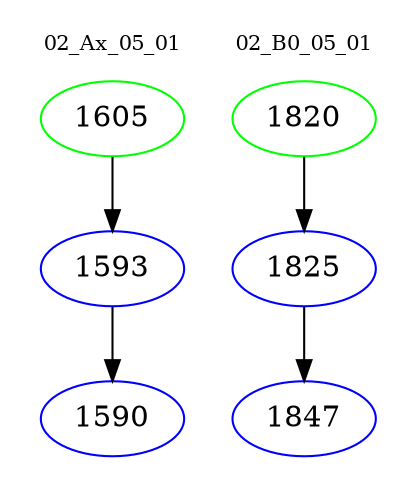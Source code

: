 digraph{
subgraph cluster_0 {
color = white
label = "02_Ax_05_01";
fontsize=10;
T0_1605 [label="1605", color="green"]
T0_1605 -> T0_1593 [color="black"]
T0_1593 [label="1593", color="blue"]
T0_1593 -> T0_1590 [color="black"]
T0_1590 [label="1590", color="blue"]
}
subgraph cluster_1 {
color = white
label = "02_B0_05_01";
fontsize=10;
T1_1820 [label="1820", color="green"]
T1_1820 -> T1_1825 [color="black"]
T1_1825 [label="1825", color="blue"]
T1_1825 -> T1_1847 [color="black"]
T1_1847 [label="1847", color="blue"]
}
}
